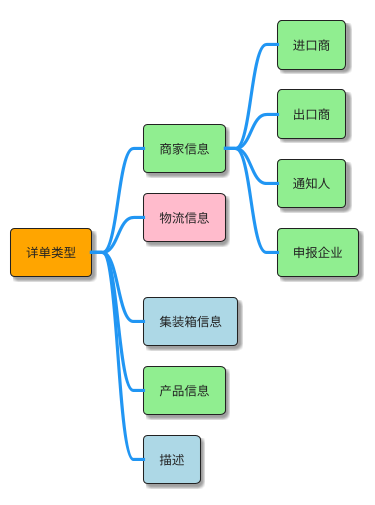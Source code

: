 @startmindmap
!theme materia
*[#Orange] 详单类型
**[#lightgreen] 商家信息
***[#lightgreen] 进口商
***[#lightgreen] 出口商
***[#lightgreen] 通知人
***[#lightgreen] 申报企业
**[#FFBBCC] 物流信息
**[#lightblue] 集装箱信息
**[#lightgreen] 产品信息
**[#lightblue] 描述
@endmindmap